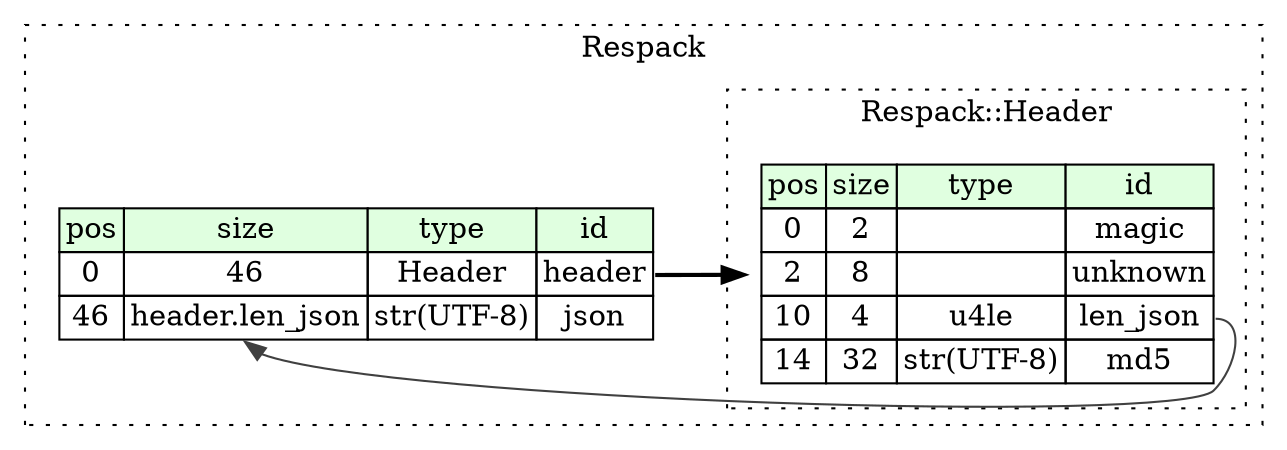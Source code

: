 digraph {
	rankdir=LR;
	node [shape=plaintext];
	subgraph cluster__respack {
		label="Respack";
		graph[style=dotted];

		respack__seq [label=<<TABLE BORDER="0" CELLBORDER="1" CELLSPACING="0">
			<TR><TD BGCOLOR="#E0FFE0">pos</TD><TD BGCOLOR="#E0FFE0">size</TD><TD BGCOLOR="#E0FFE0">type</TD><TD BGCOLOR="#E0FFE0">id</TD></TR>
			<TR><TD PORT="header_pos">0</TD><TD PORT="header_size">46</TD><TD>Header</TD><TD PORT="header_type">header</TD></TR>
			<TR><TD PORT="json_pos">46</TD><TD PORT="json_size">header.len_json</TD><TD>str(UTF-8)</TD><TD PORT="json_type">json</TD></TR>
		</TABLE>>];
		subgraph cluster__header {
			label="Respack::Header";
			graph[style=dotted];

			header__seq [label=<<TABLE BORDER="0" CELLBORDER="1" CELLSPACING="0">
				<TR><TD BGCOLOR="#E0FFE0">pos</TD><TD BGCOLOR="#E0FFE0">size</TD><TD BGCOLOR="#E0FFE0">type</TD><TD BGCOLOR="#E0FFE0">id</TD></TR>
				<TR><TD PORT="magic_pos">0</TD><TD PORT="magic_size">2</TD><TD></TD><TD PORT="magic_type">magic</TD></TR>
				<TR><TD PORT="unknown_pos">2</TD><TD PORT="unknown_size">8</TD><TD></TD><TD PORT="unknown_type">unknown</TD></TR>
				<TR><TD PORT="len_json_pos">10</TD><TD PORT="len_json_size">4</TD><TD>u4le</TD><TD PORT="len_json_type">len_json</TD></TR>
				<TR><TD PORT="md5_pos">14</TD><TD PORT="md5_size">32</TD><TD>str(UTF-8)</TD><TD PORT="md5_type">md5</TD></TR>
			</TABLE>>];
		}
	}
	respack__seq:header_type -> header__seq [style=bold];
	header__seq:len_json_type -> respack__seq:json_size [color="#404040"];
}
